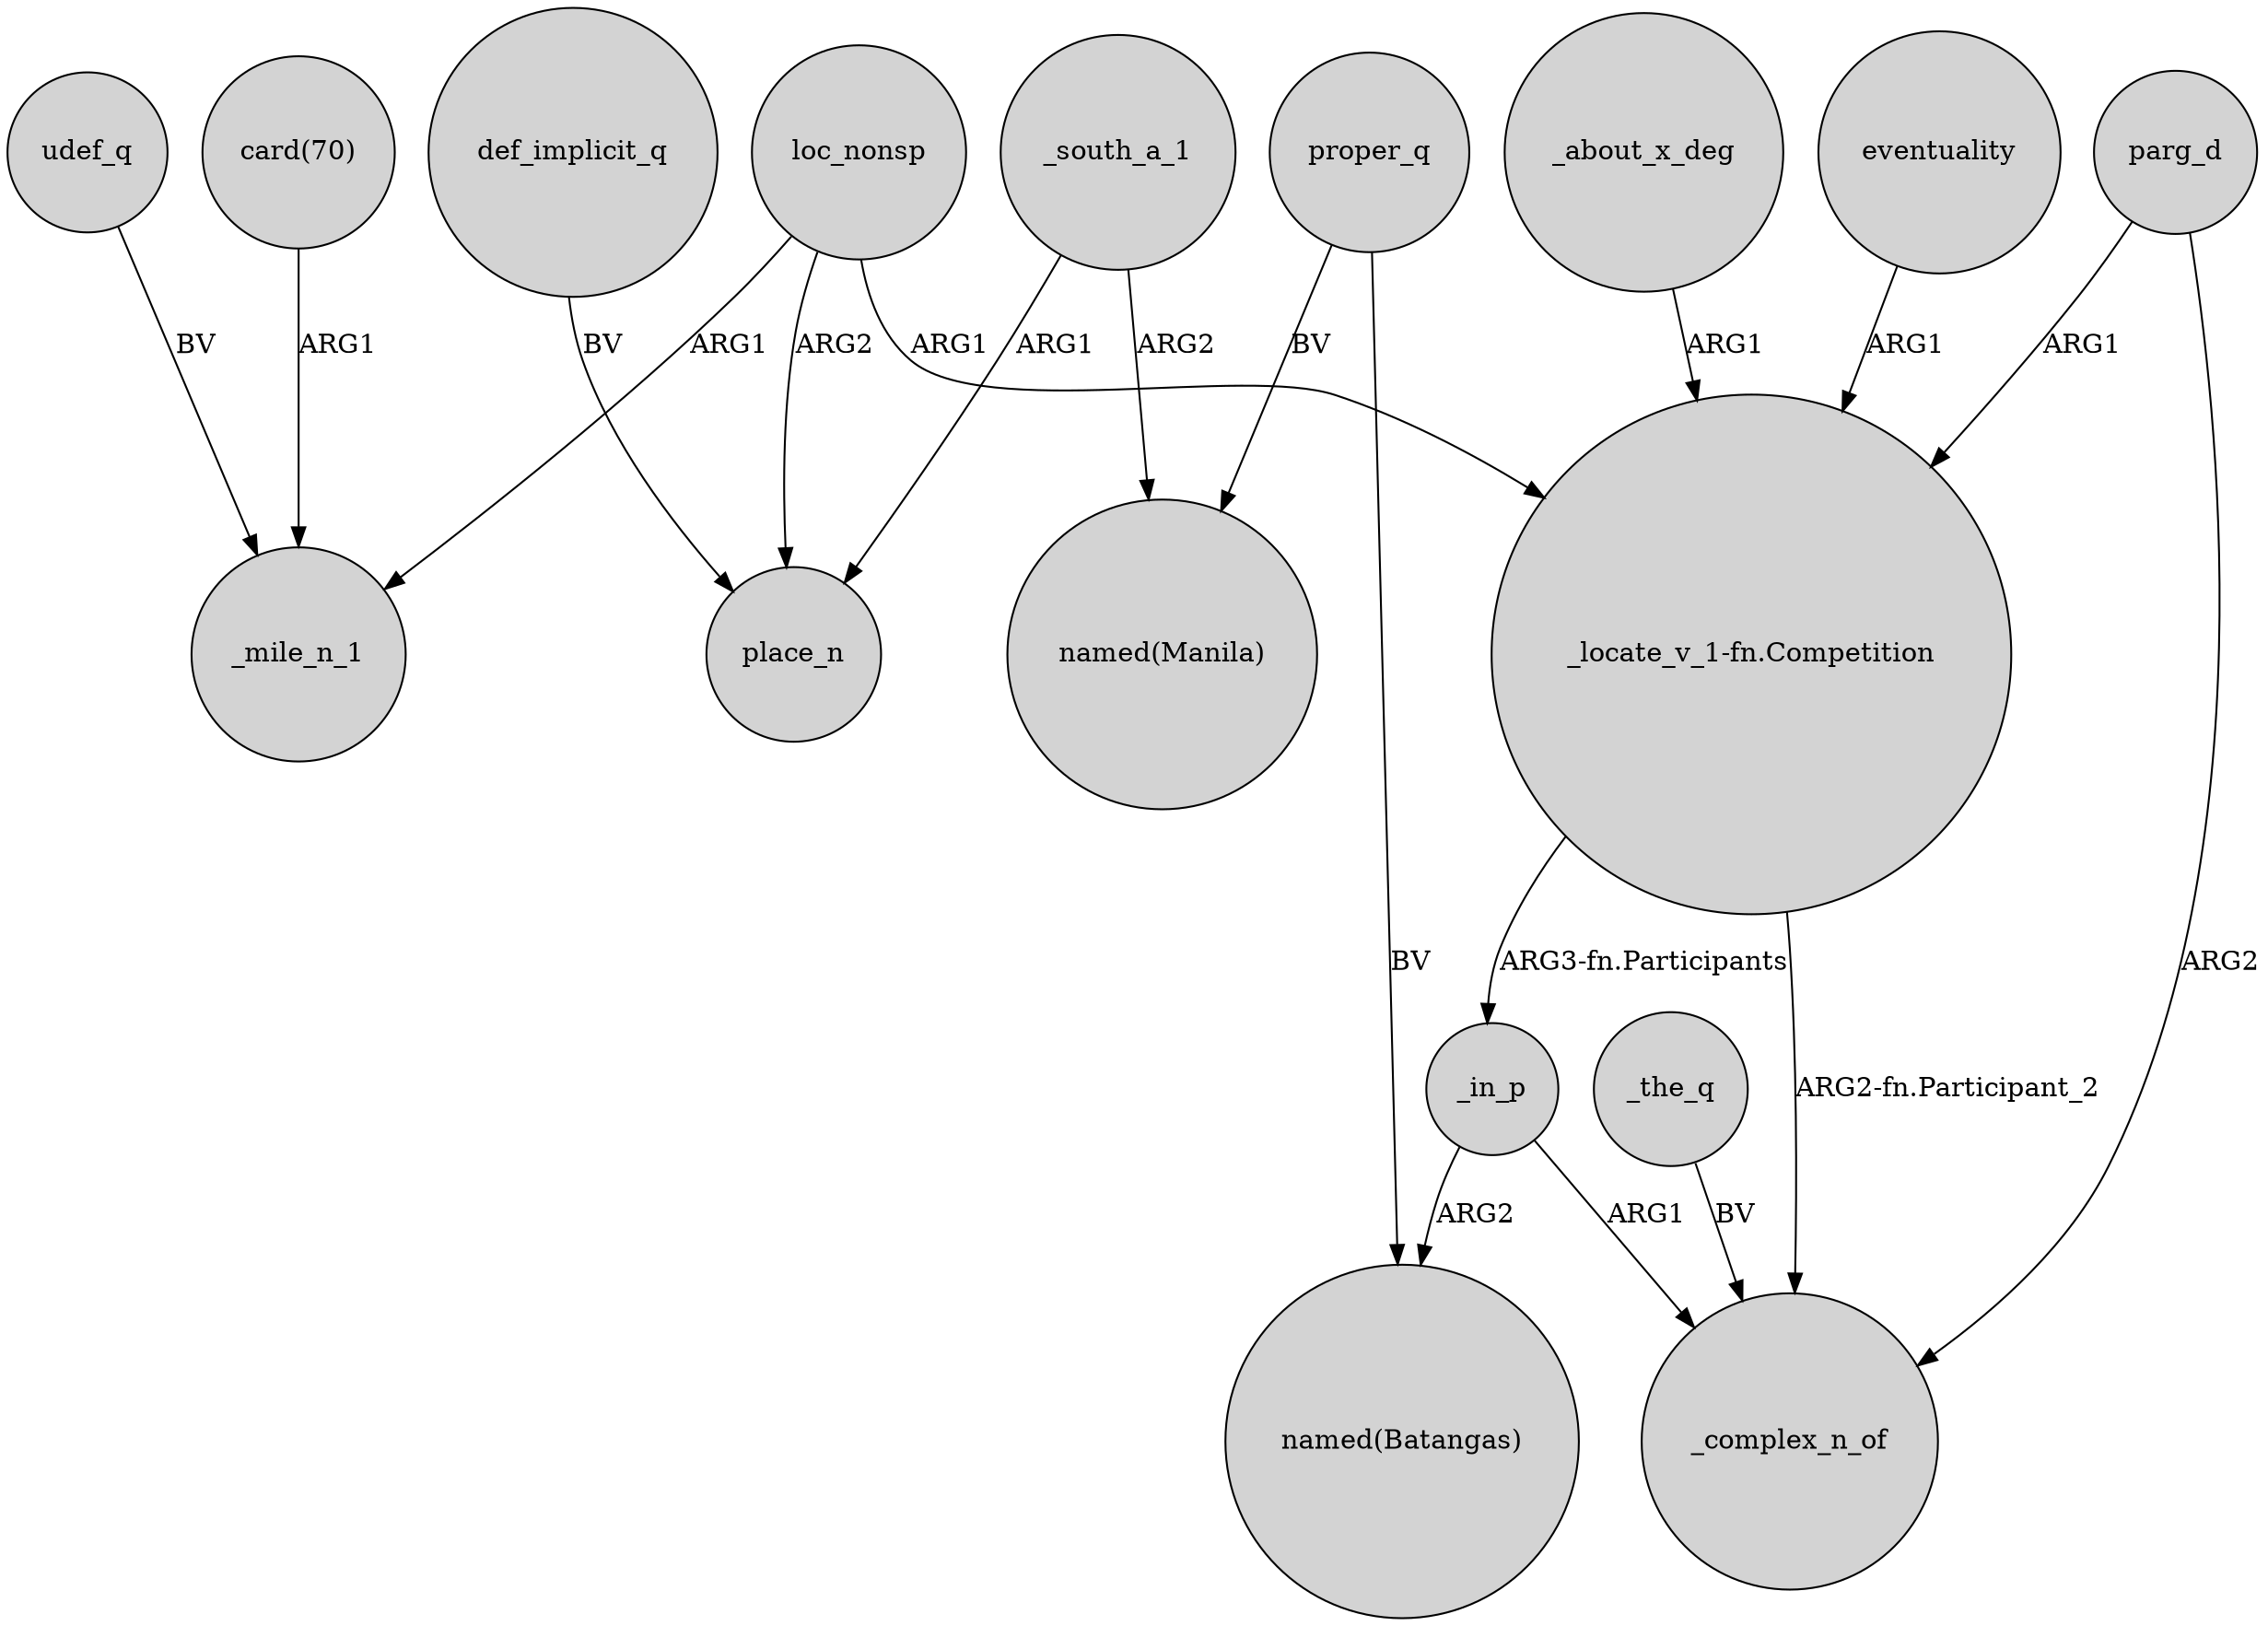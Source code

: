 digraph {
	node [shape=circle style=filled]
	udef_q -> _mile_n_1 [label=BV]
	"card(70)" -> _mile_n_1 [label=ARG1]
	def_implicit_q -> place_n [label=BV]
	loc_nonsp -> "_locate_v_1-fn.Competition" [label=ARG1]
	"_locate_v_1-fn.Competition" -> _complex_n_of [label="ARG2-fn.Participant_2"]
	_the_q -> _complex_n_of [label=BV]
	"_locate_v_1-fn.Competition" -> _in_p [label="ARG3-fn.Participants"]
	proper_q -> "named(Manila)" [label=BV]
	proper_q -> "named(Batangas)" [label=BV]
	loc_nonsp -> _mile_n_1 [label=ARG1]
	_in_p -> "named(Batangas)" [label=ARG2]
	eventuality -> "_locate_v_1-fn.Competition" [label=ARG1]
	loc_nonsp -> place_n [label=ARG2]
	parg_d -> "_locate_v_1-fn.Competition" [label=ARG1]
	_about_x_deg -> "_locate_v_1-fn.Competition" [label=ARG1]
	parg_d -> _complex_n_of [label=ARG2]
	_in_p -> _complex_n_of [label=ARG1]
	_south_a_1 -> "named(Manila)" [label=ARG2]
	_south_a_1 -> place_n [label=ARG1]
}
